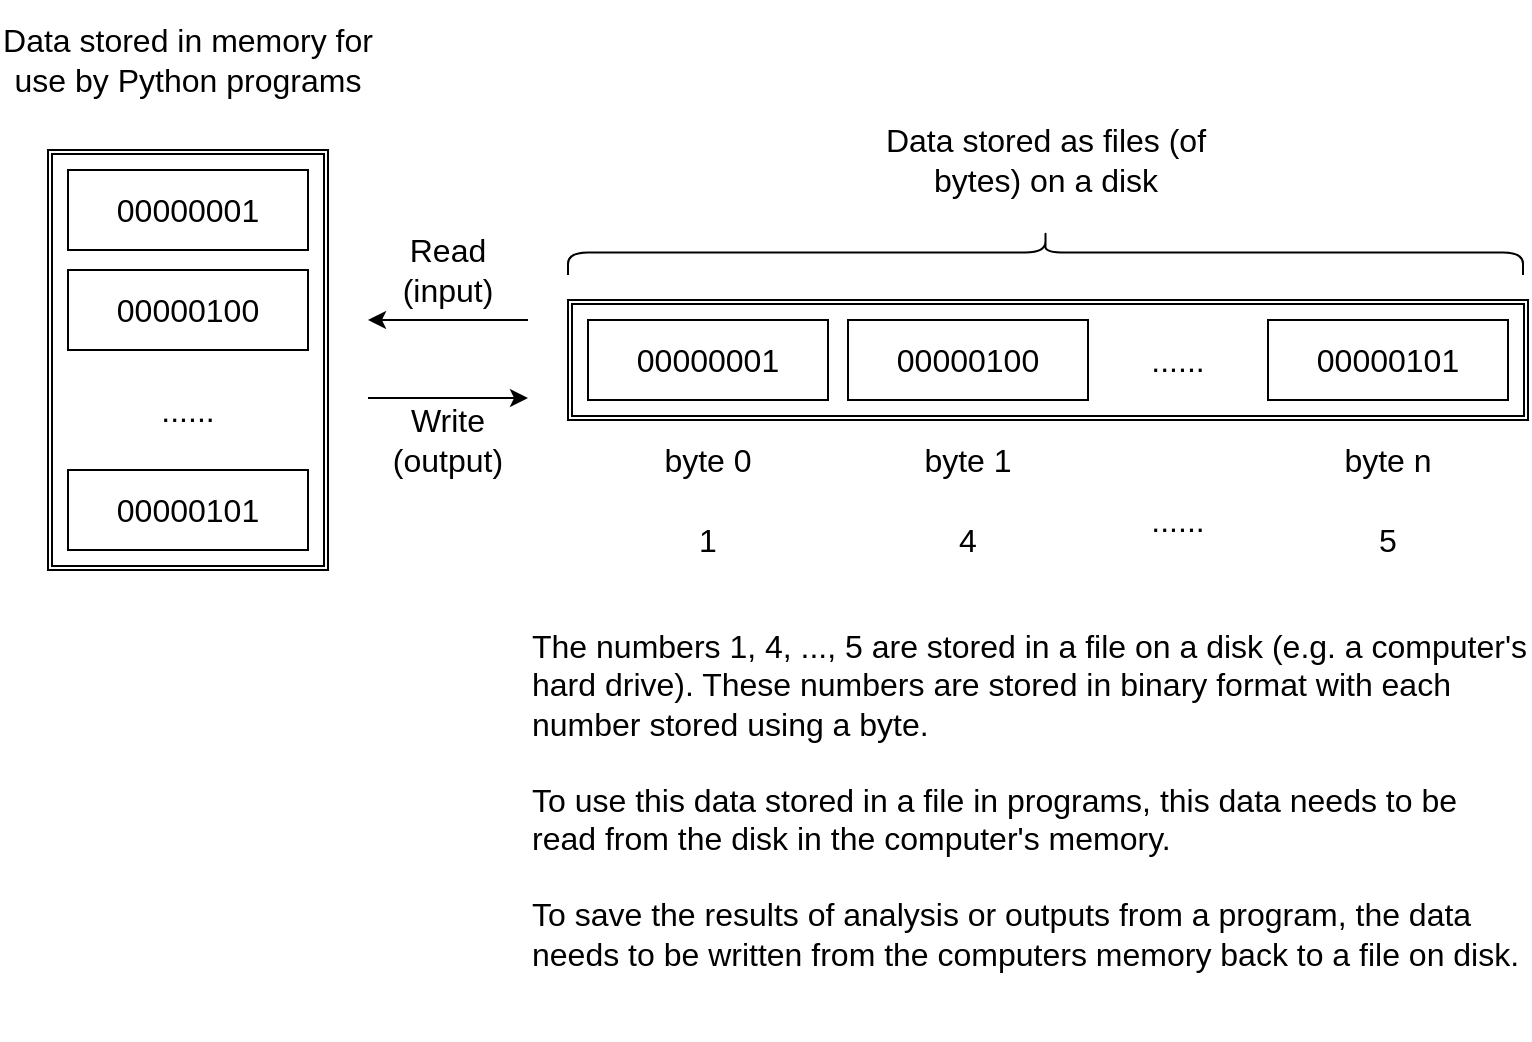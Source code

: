 <mxfile version="15.8.7" type="device"><diagram id="8mLSjLzOa1rc81KIKOhj" name="Page-1"><mxGraphModel dx="932" dy="602" grid="1" gridSize="10" guides="1" tooltips="1" connect="1" arrows="1" fold="1" page="1" pageScale="1" pageWidth="827" pageHeight="1169" math="0" shadow="0"><root><mxCell id="0"/><mxCell id="1" parent="0"/><mxCell id="SADn2e7NVtFzEK3kE2kA-15" value="" style="shape=ext;double=1;rounded=0;whiteSpace=wrap;html=1;fontSize=16;strokeColor=default;fillColor=none;" vertex="1" parent="1"><mxGeometry x="310" y="270" width="480" height="60" as="geometry"/></mxCell><mxCell id="SADn2e7NVtFzEK3kE2kA-2" value="&lt;font style=&quot;font-size: 16px&quot;&gt;00000001&lt;/font&gt;" style="text;html=1;align=center;verticalAlign=middle;whiteSpace=wrap;rounded=0;strokeColor=default;" vertex="1" parent="1"><mxGeometry x="320" y="280" width="120" height="40" as="geometry"/></mxCell><mxCell id="SADn2e7NVtFzEK3kE2kA-3" value="&lt;font style=&quot;font-size: 16px&quot;&gt;00000100&lt;/font&gt;" style="text;html=1;align=center;verticalAlign=middle;whiteSpace=wrap;rounded=0;strokeColor=default;" vertex="1" parent="1"><mxGeometry x="450" y="280" width="120" height="40" as="geometry"/></mxCell><mxCell id="SADn2e7NVtFzEK3kE2kA-4" value="&lt;font style=&quot;font-size: 16px&quot;&gt;00000101&lt;/font&gt;" style="text;html=1;align=center;verticalAlign=middle;whiteSpace=wrap;rounded=0;strokeColor=default;" vertex="1" parent="1"><mxGeometry x="660" y="280" width="120" height="40" as="geometry"/></mxCell><mxCell id="SADn2e7NVtFzEK3kE2kA-5" value="&lt;font style=&quot;font-size: 16px&quot;&gt;1&lt;/font&gt;" style="text;html=1;align=center;verticalAlign=middle;whiteSpace=wrap;rounded=0;strokeColor=none;" vertex="1" parent="1"><mxGeometry x="320" y="370" width="120" height="40" as="geometry"/></mxCell><mxCell id="SADn2e7NVtFzEK3kE2kA-6" value="&lt;span style=&quot;font-size: 16px&quot;&gt;4&lt;/span&gt;" style="text;html=1;align=center;verticalAlign=middle;whiteSpace=wrap;rounded=0;strokeColor=none;" vertex="1" parent="1"><mxGeometry x="450" y="370" width="120" height="40" as="geometry"/></mxCell><mxCell id="SADn2e7NVtFzEK3kE2kA-7" value="&lt;font style=&quot;font-size: 16px&quot;&gt;5&lt;/font&gt;" style="text;html=1;align=center;verticalAlign=middle;whiteSpace=wrap;rounded=0;strokeColor=none;" vertex="1" parent="1"><mxGeometry x="660" y="370" width="120" height="40" as="geometry"/></mxCell><mxCell id="SADn2e7NVtFzEK3kE2kA-8" value="&lt;font style=&quot;font-size: 16px&quot;&gt;......&lt;/font&gt;&lt;span style=&quot;color: rgba(0 , 0 , 0 , 0) ; font-family: monospace ; font-size: 0px&quot;&gt;%3CmxGraphModel%3E%3Croot%3E%3CmxCell%20id%3D%220%22%2F%3E%3CmxCell%20id%3D%221%22%20parent%3D%220%22%2F%3E%3CmxCell%20id%3D%222%22%20value%3D%22%26lt%3Bfont%20style%3D%26quot%3Bfont-size%3A%2016px%26quot%3B%26gt%3B00000001%26lt%3B%2Ffont%26gt%3B%22%20style%3D%22text%3Bhtml%3D1%3Balign%3Dcenter%3BverticalAlign%3Dmiddle%3BwhiteSpace%3Dwrap%3Brounded%3D0%3BstrokeColor%3Ddefault%3B%22%20vertex%3D%221%22%20parent%3D%221%22%3E%3CmxGeometry%20x%3D%22320%22%20y%3D%22280%22%20width%3D%22120%22%20height%3D%2240%22%20as%3D%22geometry%22%2F%3E%3C%2FmxCell%3E%3C%2Froot%3E%3C%2FmxGraphModel%3E&lt;/span&gt;" style="text;html=1;align=center;verticalAlign=middle;whiteSpace=wrap;rounded=0;strokeColor=none;" vertex="1" parent="1"><mxGeometry x="580" y="280" width="70" height="40" as="geometry"/></mxCell><mxCell id="SADn2e7NVtFzEK3kE2kA-9" value="&lt;font style=&quot;font-size: 16px&quot;&gt;......&lt;/font&gt;&lt;span style=&quot;color: rgba(0 , 0 , 0 , 0) ; font-family: monospace ; font-size: 0px&quot;&gt;%3CmxGraphModel%3E%3Croot%3E%3CmxCell%20id%3D%220%22%2F%3E%3CmxCell%20id%3D%221%22%20parent%3D%220%22%2F%3E%3CmxCell%20id%3D%222%22%20value%3D%22%26lt%3Bfont%20style%3D%26quot%3Bfont-size%3A%2016px%26quot%3B%26gt%3B00000001%26lt%3B%2Ffont%26gt%3B%22%20style%3D%22text%3Bhtml%3D1%3Balign%3Dcenter%3BverticalAlign%3Dmiddle%3BwhiteSpace%3Dwrap%3Brounded%3D0%3BstrokeColor%3Ddefault%3B%22%20vertex%3D%221%22%20parent%3D%221%22%3E%3CmxGeometry%20x%3D%22320%22%20y%3D%22280%22%20width%3D%22120%22%20height%3D%2240%22%20as%3D%22geometry%22%2F%3E%3C%2FmxCell%3E%3C%2Froot%3E%3C%2FmxGraphModel%3E&lt;/span&gt;" style="text;html=1;align=center;verticalAlign=middle;whiteSpace=wrap;rounded=0;strokeColor=none;" vertex="1" parent="1"><mxGeometry x="580" y="360" width="70" height="40" as="geometry"/></mxCell><mxCell id="SADn2e7NVtFzEK3kE2kA-10" value="&lt;span style=&quot;font-size: 16px&quot;&gt;byte 0&lt;/span&gt;" style="text;html=1;align=center;verticalAlign=middle;whiteSpace=wrap;rounded=0;strokeColor=none;" vertex="1" parent="1"><mxGeometry x="320" y="330" width="120" height="40" as="geometry"/></mxCell><mxCell id="SADn2e7NVtFzEK3kE2kA-11" value="&lt;span style=&quot;font-size: 16px&quot;&gt;byte 1&lt;/span&gt;" style="text;html=1;align=center;verticalAlign=middle;whiteSpace=wrap;rounded=0;strokeColor=none;" vertex="1" parent="1"><mxGeometry x="450" y="330" width="120" height="40" as="geometry"/></mxCell><mxCell id="SADn2e7NVtFzEK3kE2kA-12" value="&lt;span style=&quot;font-size: 16px&quot;&gt;byte n&lt;/span&gt;" style="text;html=1;align=center;verticalAlign=middle;whiteSpace=wrap;rounded=0;strokeColor=none;" vertex="1" parent="1"><mxGeometry x="660" y="330" width="120" height="40" as="geometry"/></mxCell><mxCell id="SADn2e7NVtFzEK3kE2kA-13" value="" style="shape=curlyBracket;whiteSpace=wrap;html=1;rounded=1;flipH=1;fontSize=16;strokeColor=default;rotation=-90;" vertex="1" parent="1"><mxGeometry x="537.5" y="7.5" width="22.5" height="477.5" as="geometry"/></mxCell><mxCell id="SADn2e7NVtFzEK3kE2kA-14" value="&lt;span style=&quot;font-size: 16px&quot;&gt;Data stored as files (of bytes) on a disk&lt;/span&gt;" style="text;html=1;align=center;verticalAlign=middle;whiteSpace=wrap;rounded=0;strokeColor=none;" vertex="1" parent="1"><mxGeometry x="455" y="170" width="187.5" height="60" as="geometry"/></mxCell><mxCell id="SADn2e7NVtFzEK3kE2kA-17" value="&lt;font style=&quot;font-size: 16px&quot;&gt;00000001&lt;/font&gt;" style="text;html=1;align=center;verticalAlign=middle;whiteSpace=wrap;rounded=0;strokeColor=default;" vertex="1" parent="1"><mxGeometry x="60" y="205" width="120" height="40" as="geometry"/></mxCell><mxCell id="SADn2e7NVtFzEK3kE2kA-18" value="&lt;font style=&quot;font-size: 16px&quot;&gt;00000100&lt;/font&gt;" style="text;html=1;align=center;verticalAlign=middle;whiteSpace=wrap;rounded=0;strokeColor=default;" vertex="1" parent="1"><mxGeometry x="60" y="255" width="120" height="40" as="geometry"/></mxCell><mxCell id="SADn2e7NVtFzEK3kE2kA-19" value="&lt;font style=&quot;font-size: 16px&quot;&gt;......&lt;/font&gt;&lt;span style=&quot;color: rgba(0 , 0 , 0 , 0) ; font-family: monospace ; font-size: 0px&quot;&gt;%3CmxGraphModel%3E%3Croot%3E%3CmxCell%20id%3D%220%22%2F%3E%3CmxCell%20id%3D%221%22%20parent%3D%220%22%2F%3E%3CmxCell%20id%3D%222%22%20value%3D%22%26lt%3Bfont%20style%3D%26quot%3Bfont-size%3A%2016px%26quot%3B%26gt%3B00000001%26lt%3B%2Ffont%26gt%3B%22%20style%3D%22text%3Bhtml%3D1%3Balign%3Dcenter%3BverticalAlign%3Dmiddle%3BwhiteSpace%3Dwrap%3Brounded%3D0%3BstrokeColor%3Ddefault%3B%22%20vertex%3D%221%22%20parent%3D%221%22%3E%3CmxGeometry%20x%3D%22320%22%20y%3D%22280%22%20width%3D%22120%22%20height%3D%2240%22%20as%3D%22geometry%22%2F%3E%3C%2FmxCell%3E%3C%2Froot%3E%3C%2FmxGraphModel%3E&lt;/span&gt;" style="text;html=1;align=center;verticalAlign=middle;whiteSpace=wrap;rounded=0;strokeColor=none;" vertex="1" parent="1"><mxGeometry x="85" y="305" width="70" height="40" as="geometry"/></mxCell><mxCell id="SADn2e7NVtFzEK3kE2kA-20" value="&lt;font style=&quot;font-size: 16px&quot;&gt;00000101&lt;/font&gt;" style="text;html=1;align=center;verticalAlign=middle;whiteSpace=wrap;rounded=0;strokeColor=default;" vertex="1" parent="1"><mxGeometry x="60" y="355" width="120" height="40" as="geometry"/></mxCell><mxCell id="SADn2e7NVtFzEK3kE2kA-21" value="" style="shape=ext;double=1;rounded=0;whiteSpace=wrap;html=1;fontSize=16;strokeColor=default;fillColor=none;" vertex="1" parent="1"><mxGeometry x="50" y="195" width="140" height="210" as="geometry"/></mxCell><mxCell id="SADn2e7NVtFzEK3kE2kA-22" value="&lt;span style=&quot;font-size: 16px&quot;&gt;Data stored in memory for use by Python programs&lt;/span&gt;" style="text;html=1;align=center;verticalAlign=middle;whiteSpace=wrap;rounded=0;strokeColor=none;" vertex="1" parent="1"><mxGeometry x="26.25" y="120" width="187.5" height="60" as="geometry"/></mxCell><mxCell id="SADn2e7NVtFzEK3kE2kA-23" value="" style="endArrow=classic;html=1;rounded=0;fontSize=16;" edge="1" parent="1"><mxGeometry width="50" height="50" relative="1" as="geometry"><mxPoint x="290" y="280" as="sourcePoint"/><mxPoint x="210" y="280" as="targetPoint"/></mxGeometry></mxCell><mxCell id="SADn2e7NVtFzEK3kE2kA-24" value="" style="endArrow=none;html=1;rounded=0;fontSize=16;startArrow=classic;startFill=1;endFill=0;" edge="1" parent="1"><mxGeometry width="50" height="50" relative="1" as="geometry"><mxPoint x="290" y="319" as="sourcePoint"/><mxPoint x="210" y="319" as="targetPoint"/></mxGeometry></mxCell><mxCell id="SADn2e7NVtFzEK3kE2kA-25" value="Read (input)&lt;span style=&quot;color: rgba(0 , 0 , 0 , 0) ; font-family: monospace ; font-size: 0px&quot;&gt;%3CmxGraphModel%3E%3Croot%3E%3CmxCell%20id%3D%220%22%2F%3E%3CmxCell%20id%3D%221%22%20parent%3D%220%22%2F%3E%3CmxCell%20id%3D%222%22%20value%3D%22%22%20style%3D%22endArrow%3Dclassic%3Bhtml%3D1%3Brounded%3D0%3BfontSize%3D16%3B%22%20edge%3D%221%22%20parent%3D%221%22%3E%3CmxGeometry%20width%3D%2250%22%20height%3D%2250%22%20relative%3D%221%22%20as%3D%22geometry%22%3E%3CmxPoint%20x%3D%22290%22%20y%3D%22280%22%20as%3D%22sourcePoint%22%2F%3E%3CmxPoint%20x%3D%22210%22%20y%3D%22280%22%20as%3D%22targetPoint%22%2F%3E%3C%2FmxGeometry%3E%3C%2FmxCell%3E%3C%2Froot%3E%3C%2FmxGraphModel%3E&lt;/span&gt;" style="text;html=1;strokeColor=none;fillColor=none;align=center;verticalAlign=middle;whiteSpace=wrap;rounded=0;fontSize=16;" vertex="1" parent="1"><mxGeometry x="220" y="240" width="60" height="30" as="geometry"/></mxCell><mxCell id="SADn2e7NVtFzEK3kE2kA-27" value="Write (output)&lt;span style=&quot;color: rgba(0 , 0 , 0 , 0) ; font-family: monospace ; font-size: 0px&quot;&gt;%3CmxGraphModel%3E%3Croot%3E%3CmxCell%20id%3D%220%22%2F%3E%3CmxCell%20id%3D%221%22%20parent%3D%220%22%2F%3E%3CmxCell%20id%3D%222%22%20value%3D%22%22%20style%3D%22endArrow%3Dclassic%3Bhtml%3D1%3Brounded%3D0%3BfontSize%3D16%3B%22%20edge%3D%221%22%20parent%3D%221%22%3E%3CmxGeometry%20width%3D%2250%22%20height%3D%2250%22%20relative%3D%221%22%20as%3D%22geometry%22%3E%3CmxPoint%20x%3D%22290%22%20y%3D%22280%22%20as%3D%22sourcePoint%22%2F%3E%3CmxPoint%20x%3D%22210%22%20y%3D%22280%22%20as%3D%22targetPoint%22%2F%3E%3C%2FmxGeometry%3E%3C%2FmxCell%3E%3C%2Froot%3E%3C%2FmxGraphModel%3E&lt;/span&gt;" style="text;html=1;strokeColor=none;fillColor=none;align=center;verticalAlign=middle;whiteSpace=wrap;rounded=0;fontSize=16;" vertex="1" parent="1"><mxGeometry x="220" y="325" width="60" height="30" as="geometry"/></mxCell><mxCell id="SADn2e7NVtFzEK3kE2kA-29" value="&lt;font style=&quot;font-size: 16px&quot;&gt;The numbers 1, 4, ..., 5 are stored in a file on a disk (e.g. a computer's hard drive). These numbers are stored in binary format with each number stored using a byte. &lt;br&gt;&lt;br&gt;To use this data stored in a file in programs, this data needs to be read from the disk in the computer's memory. &lt;br&gt;&lt;br&gt;To save the results of analysis or outputs from a program, the data needs to be written from the computers memory back to a file on disk.&lt;/font&gt;" style="text;html=1;align=left;verticalAlign=middle;whiteSpace=wrap;rounded=0;strokeColor=none;" vertex="1" parent="1"><mxGeometry x="290" y="400" width="500" height="240" as="geometry"/></mxCell></root></mxGraphModel></diagram></mxfile>